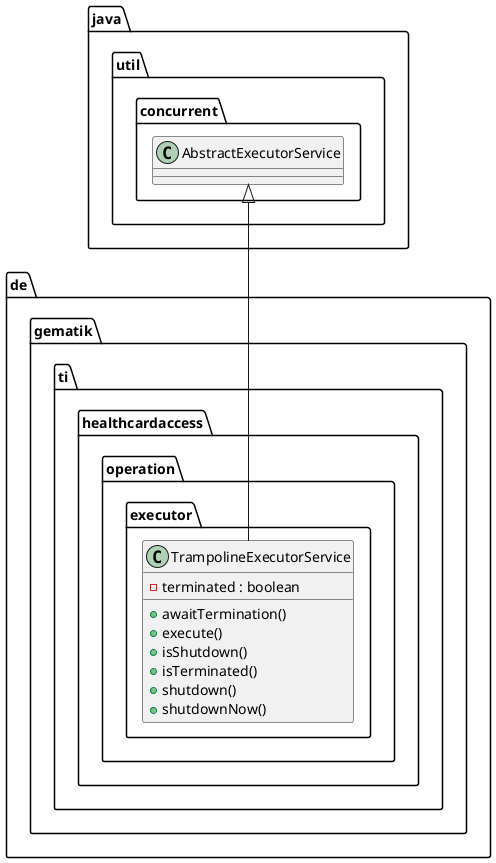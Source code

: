 @startuml



  namespace de.gematik.ti.healthcardaccess {
    namespace operation {
      namespace executor {
        class de.gematik.ti.healthcardaccess.operation.executor.TrampolineExecutorService {
            - terminated : boolean
            + awaitTermination()
            + execute()
            + isShutdown()
            + isTerminated()
            + shutdown()
            + shutdownNow()
        }
      }
    }
  }
  

  de.gematik.ti.healthcardaccess.operation.executor.TrampolineExecutorService -up-|> java.util.concurrent.AbstractExecutorService









@enduml
